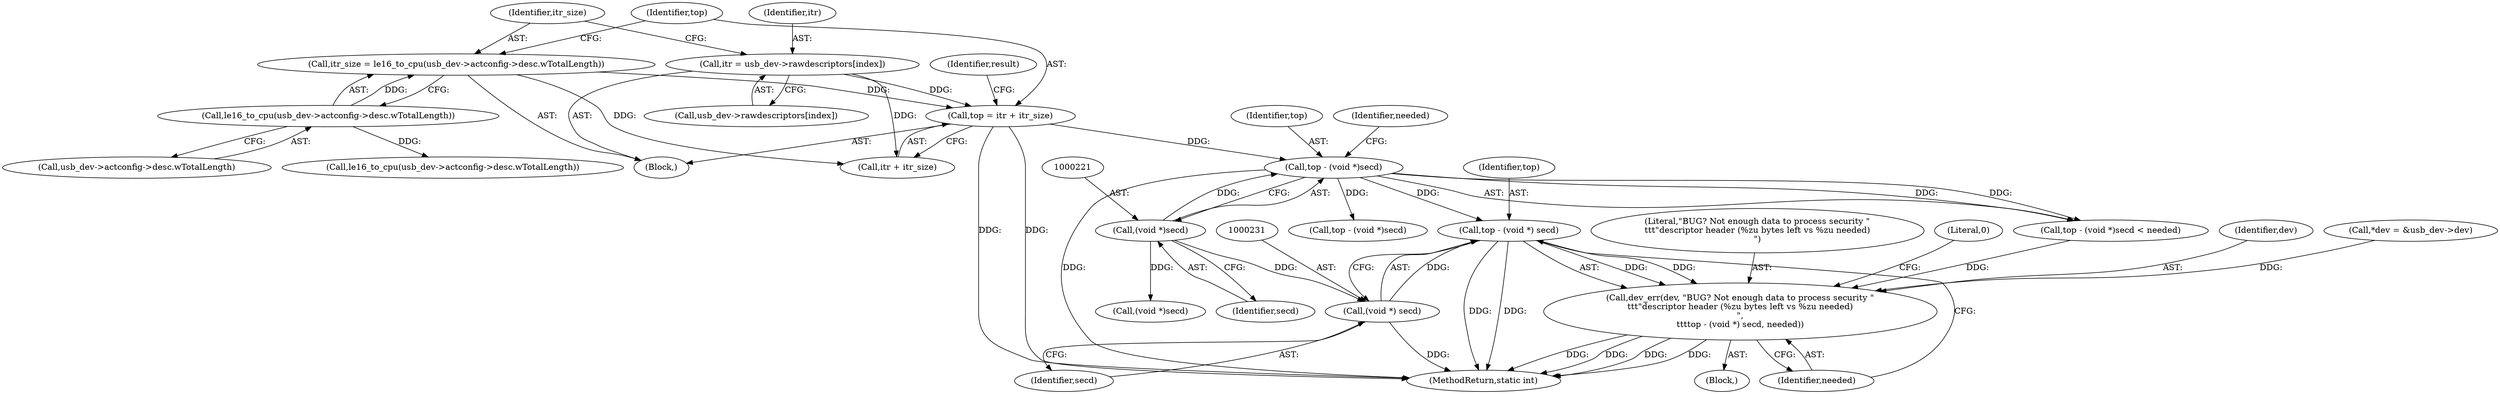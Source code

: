 digraph "0_linux_704620afc70cf47abb9d6a1a57f3825d2bca49cf_1@pointer" {
"1000228" [label="(Call,top - (void *) secd)"];
"1000218" [label="(Call,top - (void *)secd)"];
"1000171" [label="(Call,top = itr + itr_size)"];
"1000154" [label="(Call,itr = usb_dev->rawdescriptors[index])"];
"1000161" [label="(Call,itr_size = le16_to_cpu(usb_dev->actconfig->desc.wTotalLength))"];
"1000163" [label="(Call,le16_to_cpu(usb_dev->actconfig->desc.wTotalLength))"];
"1000220" [label="(Call,(void *)secd)"];
"1000230" [label="(Call,(void *) secd)"];
"1000225" [label="(Call,dev_err(dev, \"BUG? Not enough data to process security \"\n\t\t\t\"descriptor header (%zu bytes left vs %zu needed)\n\",\n\t\t\ttop - (void *) secd, needed))"];
"1000224" [label="(Block,)"];
"1000220" [label="(Call,(void *)secd)"];
"1000246" [label="(Call,(void *)secd)"];
"1000232" [label="(Identifier,secd)"];
"1000177" [label="(Identifier,result)"];
"1000223" [label="(Identifier,needed)"];
"1000222" [label="(Identifier,secd)"];
"1000381" [label="(MethodReturn,static int)"];
"1000155" [label="(Identifier,itr)"];
"1000225" [label="(Call,dev_err(dev, \"BUG? Not enough data to process security \"\n\t\t\t\"descriptor header (%zu bytes left vs %zu needed)\n\",\n\t\t\ttop - (void *) secd, needed))"];
"1000171" [label="(Call,top = itr + itr_size)"];
"1000184" [label="(Call,le16_to_cpu(usb_dev->actconfig->desc.wTotalLength))"];
"1000219" [label="(Identifier,top)"];
"1000161" [label="(Call,itr_size = le16_to_cpu(usb_dev->actconfig->desc.wTotalLength))"];
"1000156" [label="(Call,usb_dev->rawdescriptors[index])"];
"1000164" [label="(Call,usb_dev->actconfig->desc.wTotalLength)"];
"1000230" [label="(Call,(void *) secd)"];
"1000217" [label="(Call,top - (void *)secd < needed)"];
"1000229" [label="(Identifier,top)"];
"1000162" [label="(Identifier,itr_size)"];
"1000163" [label="(Call,le16_to_cpu(usb_dev->actconfig->desc.wTotalLength))"];
"1000235" [label="(Literal,0)"];
"1000228" [label="(Call,top - (void *) secd)"];
"1000233" [label="(Identifier,needed)"];
"1000244" [label="(Call,top - (void *)secd)"];
"1000154" [label="(Call,itr = usb_dev->rawdescriptors[index])"];
"1000226" [label="(Identifier,dev)"];
"1000218" [label="(Call,top - (void *)secd)"];
"1000173" [label="(Call,itr + itr_size)"];
"1000105" [label="(Block,)"];
"1000172" [label="(Identifier,top)"];
"1000123" [label="(Call,*dev = &usb_dev->dev)"];
"1000227" [label="(Literal,\"BUG? Not enough data to process security \"\n\t\t\t\"descriptor header (%zu bytes left vs %zu needed)\n\")"];
"1000228" -> "1000225"  [label="AST: "];
"1000228" -> "1000230"  [label="CFG: "];
"1000229" -> "1000228"  [label="AST: "];
"1000230" -> "1000228"  [label="AST: "];
"1000233" -> "1000228"  [label="CFG: "];
"1000228" -> "1000381"  [label="DDG: "];
"1000228" -> "1000381"  [label="DDG: "];
"1000228" -> "1000225"  [label="DDG: "];
"1000228" -> "1000225"  [label="DDG: "];
"1000218" -> "1000228"  [label="DDG: "];
"1000230" -> "1000228"  [label="DDG: "];
"1000218" -> "1000217"  [label="AST: "];
"1000218" -> "1000220"  [label="CFG: "];
"1000219" -> "1000218"  [label="AST: "];
"1000220" -> "1000218"  [label="AST: "];
"1000223" -> "1000218"  [label="CFG: "];
"1000218" -> "1000381"  [label="DDG: "];
"1000218" -> "1000217"  [label="DDG: "];
"1000218" -> "1000217"  [label="DDG: "];
"1000171" -> "1000218"  [label="DDG: "];
"1000220" -> "1000218"  [label="DDG: "];
"1000218" -> "1000244"  [label="DDG: "];
"1000171" -> "1000105"  [label="AST: "];
"1000171" -> "1000173"  [label="CFG: "];
"1000172" -> "1000171"  [label="AST: "];
"1000173" -> "1000171"  [label="AST: "];
"1000177" -> "1000171"  [label="CFG: "];
"1000171" -> "1000381"  [label="DDG: "];
"1000171" -> "1000381"  [label="DDG: "];
"1000154" -> "1000171"  [label="DDG: "];
"1000161" -> "1000171"  [label="DDG: "];
"1000154" -> "1000105"  [label="AST: "];
"1000154" -> "1000156"  [label="CFG: "];
"1000155" -> "1000154"  [label="AST: "];
"1000156" -> "1000154"  [label="AST: "];
"1000162" -> "1000154"  [label="CFG: "];
"1000154" -> "1000173"  [label="DDG: "];
"1000161" -> "1000105"  [label="AST: "];
"1000161" -> "1000163"  [label="CFG: "];
"1000162" -> "1000161"  [label="AST: "];
"1000163" -> "1000161"  [label="AST: "];
"1000172" -> "1000161"  [label="CFG: "];
"1000163" -> "1000161"  [label="DDG: "];
"1000161" -> "1000173"  [label="DDG: "];
"1000163" -> "1000164"  [label="CFG: "];
"1000164" -> "1000163"  [label="AST: "];
"1000163" -> "1000184"  [label="DDG: "];
"1000220" -> "1000222"  [label="CFG: "];
"1000221" -> "1000220"  [label="AST: "];
"1000222" -> "1000220"  [label="AST: "];
"1000220" -> "1000230"  [label="DDG: "];
"1000220" -> "1000246"  [label="DDG: "];
"1000230" -> "1000232"  [label="CFG: "];
"1000231" -> "1000230"  [label="AST: "];
"1000232" -> "1000230"  [label="AST: "];
"1000230" -> "1000381"  [label="DDG: "];
"1000225" -> "1000224"  [label="AST: "];
"1000225" -> "1000233"  [label="CFG: "];
"1000226" -> "1000225"  [label="AST: "];
"1000227" -> "1000225"  [label="AST: "];
"1000233" -> "1000225"  [label="AST: "];
"1000235" -> "1000225"  [label="CFG: "];
"1000225" -> "1000381"  [label="DDG: "];
"1000225" -> "1000381"  [label="DDG: "];
"1000225" -> "1000381"  [label="DDG: "];
"1000225" -> "1000381"  [label="DDG: "];
"1000123" -> "1000225"  [label="DDG: "];
"1000217" -> "1000225"  [label="DDG: "];
}
